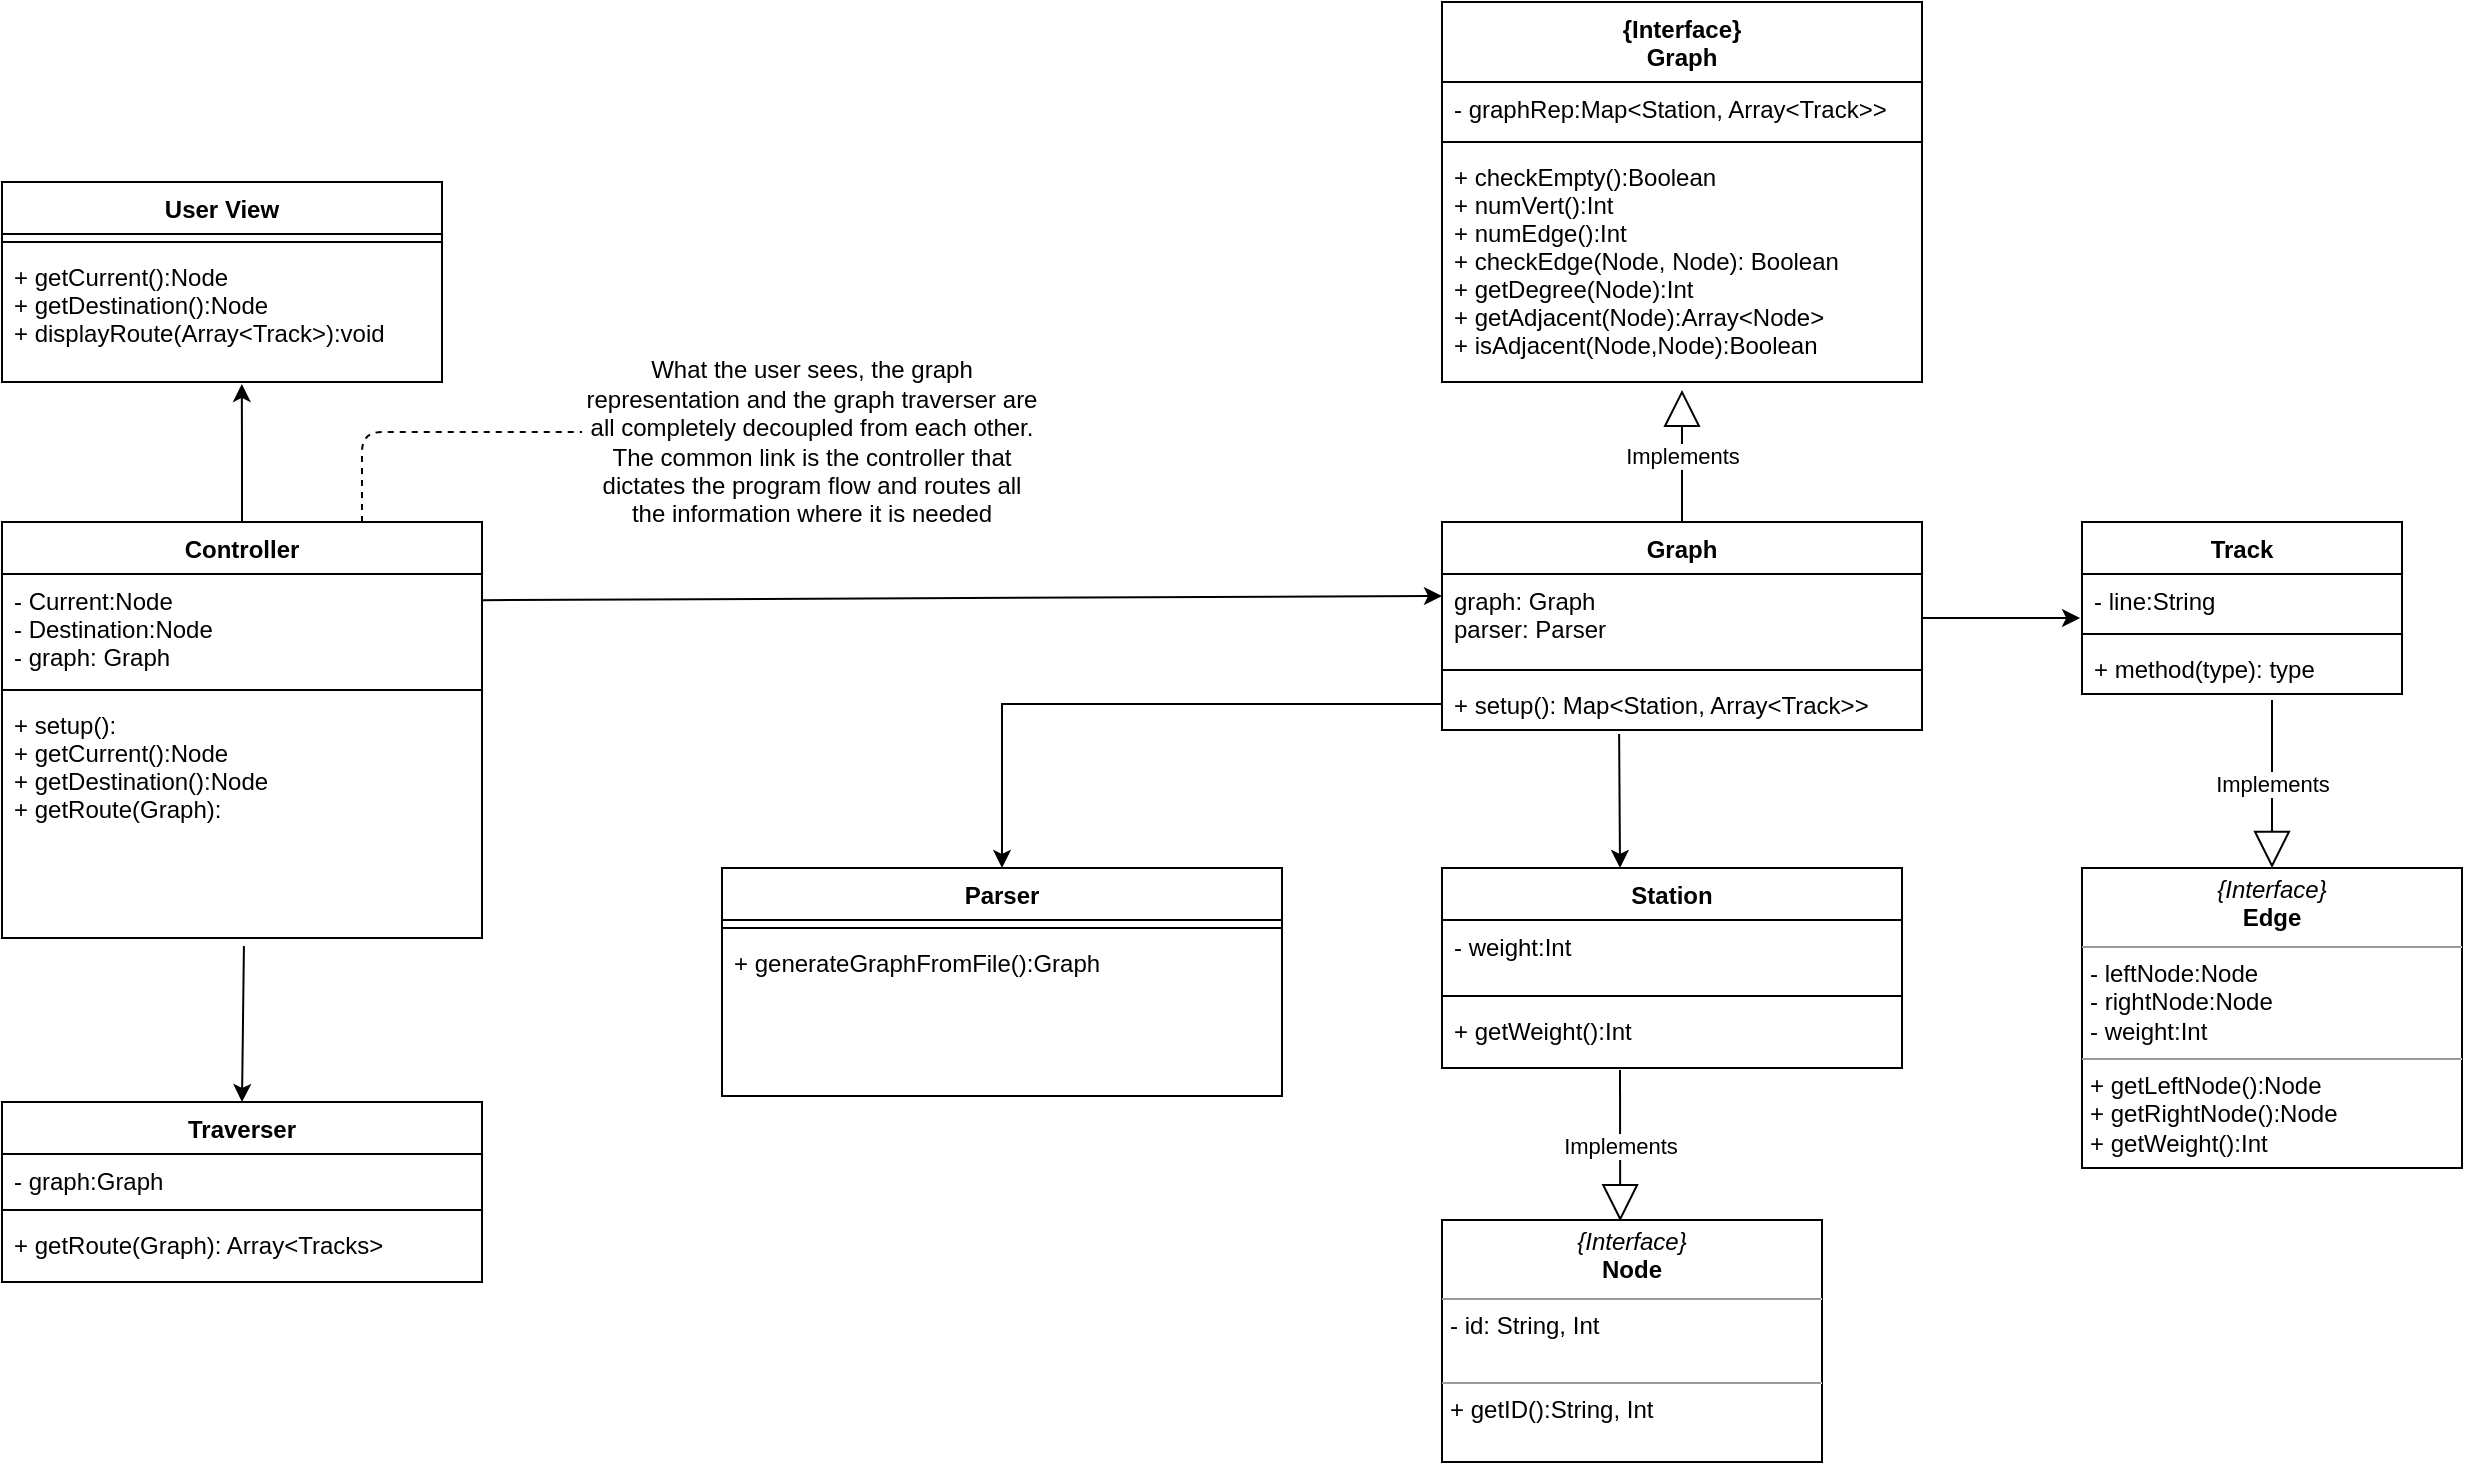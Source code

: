 <mxfile version="12.7.0"><diagram id="zQKbRjGySOp-ra1S7L4E" name="Page-1"><mxGraphModel dx="1660" dy="740" grid="1" gridSize="10" guides="1" tooltips="1" connect="1" arrows="1" fold="1" page="1" pageScale="1" pageWidth="850" pageHeight="1100" math="0" shadow="0"><root><mxCell id="0"/><mxCell id="1" parent="0"/><mxCell id="JgtFghYILuML29l130Eo-1" value="User View" style="swimlane;fontStyle=1;align=center;verticalAlign=top;childLayout=stackLayout;horizontal=1;startSize=26;horizontalStack=0;resizeParent=1;resizeParentMax=0;resizeLast=0;collapsible=1;marginBottom=0;" vertex="1" parent="1"><mxGeometry x="40" y="460" width="220" height="100" as="geometry"/></mxCell><mxCell id="JgtFghYILuML29l130Eo-2" value="" style="line;strokeWidth=1;fillColor=none;align=left;verticalAlign=middle;spacingTop=-1;spacingLeft=3;spacingRight=3;rotatable=0;labelPosition=right;points=[];portConstraint=eastwest;" vertex="1" parent="JgtFghYILuML29l130Eo-1"><mxGeometry y="26" width="220" height="8" as="geometry"/></mxCell><mxCell id="JgtFghYILuML29l130Eo-3" value="+ getCurrent():Node&#10;+ getDestination():Node&#10;+ displayRoute(Array&lt;Track&gt;):void&#10;" style="text;strokeColor=none;fillColor=none;align=left;verticalAlign=top;spacingLeft=4;spacingRight=4;overflow=hidden;rotatable=0;points=[[0,0.5],[1,0.5]];portConstraint=eastwest;" vertex="1" parent="JgtFghYILuML29l130Eo-1"><mxGeometry y="34" width="220" height="66" as="geometry"/></mxCell><mxCell id="JgtFghYILuML29l130Eo-4" value="Parser" style="swimlane;fontStyle=1;align=center;verticalAlign=top;childLayout=stackLayout;horizontal=1;startSize=26;horizontalStack=0;resizeParent=1;resizeParentMax=0;resizeLast=0;collapsible=1;marginBottom=0;" vertex="1" parent="1"><mxGeometry x="400" y="803" width="280" height="114" as="geometry"/></mxCell><mxCell id="JgtFghYILuML29l130Eo-5" value="" style="line;strokeWidth=1;fillColor=none;align=left;verticalAlign=middle;spacingTop=-1;spacingLeft=3;spacingRight=3;rotatable=0;labelPosition=right;points=[];portConstraint=eastwest;" vertex="1" parent="JgtFghYILuML29l130Eo-4"><mxGeometry y="26" width="280" height="8" as="geometry"/></mxCell><mxCell id="JgtFghYILuML29l130Eo-6" value="+ generateGraphFromFile():Graph" style="text;strokeColor=none;fillColor=none;align=left;verticalAlign=top;spacingLeft=4;spacingRight=4;overflow=hidden;rotatable=0;points=[[0,0.5],[1,0.5]];portConstraint=eastwest;" vertex="1" parent="JgtFghYILuML29l130Eo-4"><mxGeometry y="34" width="280" height="80" as="geometry"/></mxCell><mxCell id="JgtFghYILuML29l130Eo-7" value="{Interface}&#10;Graph" style="swimlane;fontStyle=1;align=center;verticalAlign=top;childLayout=stackLayout;horizontal=1;startSize=40;horizontalStack=0;resizeParent=1;resizeParentMax=0;resizeLast=0;collapsible=1;marginBottom=0;" vertex="1" parent="1"><mxGeometry x="760" y="370" width="240" height="190" as="geometry"/></mxCell><mxCell id="JgtFghYILuML29l130Eo-8" value="- graphRep:Map&lt;Station, Array&lt;Track&gt;&gt;" style="text;strokeColor=none;fillColor=none;align=left;verticalAlign=top;spacingLeft=4;spacingRight=4;overflow=hidden;rotatable=0;points=[[0,0.5],[1,0.5]];portConstraint=eastwest;" vertex="1" parent="JgtFghYILuML29l130Eo-7"><mxGeometry y="40" width="240" height="26" as="geometry"/></mxCell><mxCell id="JgtFghYILuML29l130Eo-9" value="" style="line;strokeWidth=1;fillColor=none;align=left;verticalAlign=middle;spacingTop=-1;spacingLeft=3;spacingRight=3;rotatable=0;labelPosition=right;points=[];portConstraint=eastwest;" vertex="1" parent="JgtFghYILuML29l130Eo-7"><mxGeometry y="66" width="240" height="8" as="geometry"/></mxCell><mxCell id="JgtFghYILuML29l130Eo-10" value="+ checkEmpty():Boolean&#10;+ numVert():Int&#10;+ numEdge():Int&#10;+ checkEdge(Node, Node): Boolean&#10;+ getDegree(Node):Int&#10;+ getAdjacent(Node):Array&lt;Node&gt;&#10;+ isAdjacent(Node,Node):Boolean&#10;" style="text;strokeColor=none;fillColor=none;align=left;verticalAlign=top;spacingLeft=4;spacingRight=4;overflow=hidden;rotatable=0;points=[[0,0.5],[1,0.5]];portConstraint=eastwest;" vertex="1" parent="JgtFghYILuML29l130Eo-7"><mxGeometry y="74" width="240" height="116" as="geometry"/></mxCell><mxCell id="JgtFghYILuML29l130Eo-11" value="Traverser" style="swimlane;fontStyle=1;align=center;verticalAlign=top;childLayout=stackLayout;horizontal=1;startSize=26;horizontalStack=0;resizeParent=1;resizeParentMax=0;resizeLast=0;collapsible=1;marginBottom=0;" vertex="1" parent="1"><mxGeometry x="40" y="920" width="240" height="90" as="geometry"/></mxCell><mxCell id="JgtFghYILuML29l130Eo-12" value="- graph:Graph" style="text;strokeColor=none;fillColor=none;align=left;verticalAlign=top;spacingLeft=4;spacingRight=4;overflow=hidden;rotatable=0;points=[[0,0.5],[1,0.5]];portConstraint=eastwest;" vertex="1" parent="JgtFghYILuML29l130Eo-11"><mxGeometry y="26" width="240" height="24" as="geometry"/></mxCell><mxCell id="JgtFghYILuML29l130Eo-13" value="" style="line;strokeWidth=1;fillColor=none;align=left;verticalAlign=middle;spacingTop=-1;spacingLeft=3;spacingRight=3;rotatable=0;labelPosition=right;points=[];portConstraint=eastwest;" vertex="1" parent="JgtFghYILuML29l130Eo-11"><mxGeometry y="50" width="240" height="8" as="geometry"/></mxCell><mxCell id="JgtFghYILuML29l130Eo-14" value="+ getRoute(Graph): Array&lt;Tracks&gt;&#10;" style="text;strokeColor=none;fillColor=none;align=left;verticalAlign=top;spacingLeft=4;spacingRight=4;overflow=hidden;rotatable=0;points=[[0,0.5],[1,0.5]];portConstraint=eastwest;" vertex="1" parent="JgtFghYILuML29l130Eo-11"><mxGeometry y="58" width="240" height="32" as="geometry"/></mxCell><mxCell id="JgtFghYILuML29l130Eo-15" value="Station" style="swimlane;fontStyle=1;align=center;verticalAlign=top;childLayout=stackLayout;horizontal=1;startSize=26;horizontalStack=0;resizeParent=1;resizeParentMax=0;resizeLast=0;collapsible=1;marginBottom=0;" vertex="1" parent="1"><mxGeometry x="760" y="803" width="230" height="100" as="geometry"/></mxCell><mxCell id="JgtFghYILuML29l130Eo-16" value="- weight:Int" style="text;strokeColor=none;fillColor=none;align=left;verticalAlign=top;spacingLeft=4;spacingRight=4;overflow=hidden;rotatable=0;points=[[0,0.5],[1,0.5]];portConstraint=eastwest;" vertex="1" parent="JgtFghYILuML29l130Eo-15"><mxGeometry y="26" width="230" height="34" as="geometry"/></mxCell><mxCell id="JgtFghYILuML29l130Eo-17" value="" style="line;strokeWidth=1;fillColor=none;align=left;verticalAlign=middle;spacingTop=-1;spacingLeft=3;spacingRight=3;rotatable=0;labelPosition=right;points=[];portConstraint=eastwest;" vertex="1" parent="JgtFghYILuML29l130Eo-15"><mxGeometry y="60" width="230" height="8" as="geometry"/></mxCell><mxCell id="JgtFghYILuML29l130Eo-18" value="+ getWeight():Int" style="text;strokeColor=none;fillColor=none;align=left;verticalAlign=top;spacingLeft=4;spacingRight=4;overflow=hidden;rotatable=0;points=[[0,0.5],[1,0.5]];portConstraint=eastwest;" vertex="1" parent="JgtFghYILuML29l130Eo-15"><mxGeometry y="68" width="230" height="32" as="geometry"/></mxCell><mxCell id="JgtFghYILuML29l130Eo-47" style="edgeStyle=orthogonalEdgeStyle;rounded=0;orthogonalLoop=1;jettySize=auto;html=1;exitX=0.5;exitY=0;exitDx=0;exitDy=0;entryX=0.545;entryY=1.015;entryDx=0;entryDy=0;entryPerimeter=0;" edge="1" parent="1" source="JgtFghYILuML29l130Eo-19" target="JgtFghYILuML29l130Eo-3"><mxGeometry relative="1" as="geometry"/></mxCell><mxCell id="JgtFghYILuML29l130Eo-19" value="Controller" style="swimlane;fontStyle=1;align=center;verticalAlign=top;childLayout=stackLayout;horizontal=1;startSize=26;horizontalStack=0;resizeParent=1;resizeParentMax=0;resizeLast=0;collapsible=1;marginBottom=0;" vertex="1" parent="1"><mxGeometry x="40" y="630" width="240" height="208" as="geometry"/></mxCell><mxCell id="JgtFghYILuML29l130Eo-20" value="- Current:Node&#10;- Destination:Node&#10;- graph: Graph" style="text;strokeColor=none;fillColor=none;align=left;verticalAlign=top;spacingLeft=4;spacingRight=4;overflow=hidden;rotatable=0;points=[[0,0.5],[1,0.5]];portConstraint=eastwest;" vertex="1" parent="JgtFghYILuML29l130Eo-19"><mxGeometry y="26" width="240" height="54" as="geometry"/></mxCell><mxCell id="JgtFghYILuML29l130Eo-21" value="" style="line;strokeWidth=1;fillColor=none;align=left;verticalAlign=middle;spacingTop=-1;spacingLeft=3;spacingRight=3;rotatable=0;labelPosition=right;points=[];portConstraint=eastwest;" vertex="1" parent="JgtFghYILuML29l130Eo-19"><mxGeometry y="80" width="240" height="8" as="geometry"/></mxCell><mxCell id="JgtFghYILuML29l130Eo-22" value="+ setup():&#10;+ getCurrent():Node&#10;+ getDestination():Node&#10;+ getRoute(Graph):" style="text;strokeColor=none;fillColor=none;align=left;verticalAlign=top;spacingLeft=4;spacingRight=4;overflow=hidden;rotatable=0;points=[[0,0.5],[1,0.5]];portConstraint=eastwest;" vertex="1" parent="JgtFghYILuML29l130Eo-19"><mxGeometry y="88" width="240" height="120" as="geometry"/></mxCell><mxCell id="JgtFghYILuML29l130Eo-23" value="&lt;p style=&quot;margin: 0px ; margin-top: 4px ; text-align: center&quot;&gt;&lt;i&gt;{Interface}&lt;/i&gt;&lt;br&gt;&lt;b&gt;Node&lt;/b&gt;&lt;/p&gt;&lt;hr size=&quot;1&quot;&gt;&lt;p style=&quot;margin: 0px ; margin-left: 4px&quot;&gt;- id: String, Int&lt;/p&gt;&lt;p style=&quot;margin: 0px ; margin-left: 4px&quot;&gt;&lt;br&gt;&lt;/p&gt;&lt;hr size=&quot;1&quot;&gt;&lt;p style=&quot;margin: 0px ; margin-left: 4px&quot;&gt;+ getID():String, Int&lt;/p&gt;" style="verticalAlign=top;align=left;overflow=fill;fontSize=12;fontFamily=Helvetica;html=1;" vertex="1" parent="1"><mxGeometry x="760" y="979" width="190" height="121" as="geometry"/></mxCell><mxCell id="JgtFghYILuML29l130Eo-24" value="Track" style="swimlane;fontStyle=1;align=center;verticalAlign=top;childLayout=stackLayout;horizontal=1;startSize=26;horizontalStack=0;resizeParent=1;resizeParentMax=0;resizeLast=0;collapsible=1;marginBottom=0;" vertex="1" parent="1"><mxGeometry x="1080" y="630" width="160" height="86" as="geometry"/></mxCell><mxCell id="JgtFghYILuML29l130Eo-25" value="- line:String" style="text;strokeColor=none;fillColor=none;align=left;verticalAlign=top;spacingLeft=4;spacingRight=4;overflow=hidden;rotatable=0;points=[[0,0.5],[1,0.5]];portConstraint=eastwest;" vertex="1" parent="JgtFghYILuML29l130Eo-24"><mxGeometry y="26" width="160" height="26" as="geometry"/></mxCell><mxCell id="JgtFghYILuML29l130Eo-26" value="" style="line;strokeWidth=1;fillColor=none;align=left;verticalAlign=middle;spacingTop=-1;spacingLeft=3;spacingRight=3;rotatable=0;labelPosition=right;points=[];portConstraint=eastwest;" vertex="1" parent="JgtFghYILuML29l130Eo-24"><mxGeometry y="52" width="160" height="8" as="geometry"/></mxCell><mxCell id="JgtFghYILuML29l130Eo-27" value="+ method(type): type" style="text;strokeColor=none;fillColor=none;align=left;verticalAlign=top;spacingLeft=4;spacingRight=4;overflow=hidden;rotatable=0;points=[[0,0.5],[1,0.5]];portConstraint=eastwest;" vertex="1" parent="JgtFghYILuML29l130Eo-24"><mxGeometry y="60" width="160" height="26" as="geometry"/></mxCell><mxCell id="JgtFghYILuML29l130Eo-28" value="&lt;p style=&quot;margin: 0px ; margin-top: 4px ; text-align: center&quot;&gt;&lt;i&gt;{Interface}&lt;/i&gt;&lt;br&gt;&lt;b&gt;Edge&lt;/b&gt;&lt;/p&gt;&lt;hr size=&quot;1&quot;&gt;&lt;p style=&quot;margin: 0px ; margin-left: 4px&quot;&gt;- leftNode:Node&lt;/p&gt;&lt;p style=&quot;margin: 0px ; margin-left: 4px&quot;&gt;- rightNode:Node&lt;/p&gt;&lt;p style=&quot;margin: 0px ; margin-left: 4px&quot;&gt;- weight:Int&lt;/p&gt;&lt;hr size=&quot;1&quot;&gt;&lt;p style=&quot;margin: 0px ; margin-left: 4px&quot;&gt;+ getLeftNode():Node&lt;br&gt;&lt;/p&gt;&lt;p style=&quot;margin: 0px ; margin-left: 4px&quot;&gt;+ getRightNode():Node&lt;/p&gt;&lt;p style=&quot;margin: 0px ; margin-left: 4px&quot;&gt;+ getWeight():Int&lt;/p&gt;" style="verticalAlign=top;align=left;overflow=fill;fontSize=12;fontFamily=Helvetica;html=1;" vertex="1" parent="1"><mxGeometry x="1080" y="803" width="190" height="150" as="geometry"/></mxCell><mxCell id="JgtFghYILuML29l130Eo-32" value="Implements" style="endArrow=block;endSize=16;endFill=0;html=1;exitX=0.5;exitY=0;exitDx=0;exitDy=0;entryX=0.5;entryY=1.034;entryDx=0;entryDy=0;entryPerimeter=0;" edge="1" parent="1" source="JgtFghYILuML29l130Eo-38" target="JgtFghYILuML29l130Eo-10"><mxGeometry width="160" relative="1" as="geometry"><mxPoint x="861.0" y="649" as="sourcePoint"/><mxPoint x="880" y="580" as="targetPoint"/></mxGeometry></mxCell><mxCell id="JgtFghYILuML29l130Eo-33" value="Implements" style="endArrow=block;endSize=16;endFill=0;html=1;entryX=0.469;entryY=0.005;entryDx=0;entryDy=0;entryPerimeter=0;" edge="1" parent="1" target="JgtFghYILuML29l130Eo-23"><mxGeometry width="160" relative="1" as="geometry"><mxPoint x="849" y="904" as="sourcePoint"/><mxPoint x="849" y="1047" as="targetPoint"/></mxGeometry></mxCell><mxCell id="JgtFghYILuML29l130Eo-34" value="Implements" style="endArrow=block;endSize=16;endFill=0;html=1;entryX=0.5;entryY=0;entryDx=0;entryDy=0;" edge="1" parent="1" target="JgtFghYILuML29l130Eo-28"><mxGeometry width="160" relative="1" as="geometry"><mxPoint x="1175" y="719" as="sourcePoint"/><mxPoint x="437.5" y="1010" as="targetPoint"/></mxGeometry></mxCell><mxCell id="JgtFghYILuML29l130Eo-35" value="" style="endArrow=classic;html=1;exitX=0.998;exitY=0.242;exitDx=0;exitDy=0;entryX=0;entryY=0.25;entryDx=0;entryDy=0;exitPerimeter=0;entryPerimeter=0;" edge="1" parent="1" source="JgtFghYILuML29l130Eo-20" target="JgtFghYILuML29l130Eo-39"><mxGeometry width="50" height="50" relative="1" as="geometry"><mxPoint x="440" y="740" as="sourcePoint"/><mxPoint x="800" y="630" as="targetPoint"/><Array as="points"/></mxGeometry></mxCell><mxCell id="JgtFghYILuML29l130Eo-36" value="" style="endArrow=classic;html=1;entryX=0.387;entryY=0;entryDx=0;entryDy=0;entryPerimeter=0;exitX=0.369;exitY=1.077;exitDx=0;exitDy=0;exitPerimeter=0;" edge="1" parent="1" source="JgtFghYILuML29l130Eo-41" target="JgtFghYILuML29l130Eo-15"><mxGeometry width="50" height="50" relative="1" as="geometry"><mxPoint x="875" y="716" as="sourcePoint"/><mxPoint x="890" y="702" as="targetPoint"/></mxGeometry></mxCell><mxCell id="JgtFghYILuML29l130Eo-37" value="" style="endArrow=classic;html=1;exitX=1;exitY=0.5;exitDx=0;exitDy=0;entryX=-0.006;entryY=0.846;entryDx=0;entryDy=0;entryPerimeter=0;" edge="1" parent="1" source="JgtFghYILuML29l130Eo-39" target="JgtFghYILuML29l130Eo-25"><mxGeometry width="50" height="50" relative="1" as="geometry"><mxPoint x="941.0" y="694" as="sourcePoint"/><mxPoint x="1100" y="704" as="targetPoint"/></mxGeometry></mxCell><mxCell id="JgtFghYILuML29l130Eo-38" value="Graph" style="swimlane;fontStyle=1;align=center;verticalAlign=top;childLayout=stackLayout;horizontal=1;startSize=26;horizontalStack=0;resizeParent=1;resizeParentMax=0;resizeLast=0;collapsible=1;marginBottom=0;" vertex="1" parent="1"><mxGeometry x="760" y="630" width="240" height="104" as="geometry"/></mxCell><mxCell id="JgtFghYILuML29l130Eo-39" value="graph: Graph&#10;parser: Parser" style="text;strokeColor=none;fillColor=none;align=left;verticalAlign=top;spacingLeft=4;spacingRight=4;overflow=hidden;rotatable=0;points=[[0,0.5],[1,0.5]];portConstraint=eastwest;" vertex="1" parent="JgtFghYILuML29l130Eo-38"><mxGeometry y="26" width="240" height="44" as="geometry"/></mxCell><mxCell id="JgtFghYILuML29l130Eo-40" value="" style="line;strokeWidth=1;fillColor=none;align=left;verticalAlign=middle;spacingTop=-1;spacingLeft=3;spacingRight=3;rotatable=0;labelPosition=right;points=[];portConstraint=eastwest;" vertex="1" parent="JgtFghYILuML29l130Eo-38"><mxGeometry y="70" width="240" height="8" as="geometry"/></mxCell><mxCell id="JgtFghYILuML29l130Eo-41" value="+ setup(): Map&lt;Station, Array&lt;Track&gt;&gt;" style="text;strokeColor=none;fillColor=none;align=left;verticalAlign=top;spacingLeft=4;spacingRight=4;overflow=hidden;rotatable=0;points=[[0,0.5],[1,0.5]];portConstraint=eastwest;" vertex="1" parent="JgtFghYILuML29l130Eo-38"><mxGeometry y="78" width="240" height="26" as="geometry"/></mxCell><mxCell id="JgtFghYILuML29l130Eo-42" value="What the user sees, the graph representation and the graph traverser are all completely decoupled from each other. The common link is the controller that dictates the program flow and routes all the information where it is needed" style="text;html=1;strokeColor=none;fillColor=none;align=center;verticalAlign=middle;whiteSpace=wrap;rounded=0;" vertex="1" parent="1"><mxGeometry x="330" y="580" width="230" height="20" as="geometry"/></mxCell><mxCell id="JgtFghYILuML29l130Eo-46" value="" style="endArrow=none;dashed=1;html=1;entryX=0;entryY=0.25;entryDx=0;entryDy=0;exitX=0.75;exitY=0;exitDx=0;exitDy=0;" edge="1" parent="1" source="JgtFghYILuML29l130Eo-19" target="JgtFghYILuML29l130Eo-42"><mxGeometry width="50" height="50" relative="1" as="geometry"><mxPoint x="40" y="1170" as="sourcePoint"/><mxPoint x="90" y="1120" as="targetPoint"/><Array as="points"><mxPoint x="220" y="585"/></Array></mxGeometry></mxCell><mxCell id="JgtFghYILuML29l130Eo-48" value="" style="endArrow=classic;html=1;entryX=0.5;entryY=0;entryDx=0;entryDy=0;exitX=0.504;exitY=1.033;exitDx=0;exitDy=0;exitPerimeter=0;" edge="1" parent="1" source="JgtFghYILuML29l130Eo-22" target="JgtFghYILuML29l130Eo-11"><mxGeometry width="50" height="50" relative="1" as="geometry"><mxPoint x="145" y="840" as="sourcePoint"/><mxPoint x="90" y="1120" as="targetPoint"/></mxGeometry></mxCell><mxCell id="JgtFghYILuML29l130Eo-50" style="edgeStyle=orthogonalEdgeStyle;rounded=0;orthogonalLoop=1;jettySize=auto;html=1;entryX=0.5;entryY=0;entryDx=0;entryDy=0;" edge="1" parent="1" source="JgtFghYILuML29l130Eo-41" target="JgtFghYILuML29l130Eo-4"><mxGeometry relative="1" as="geometry"/></mxCell></root></mxGraphModel></diagram></mxfile>